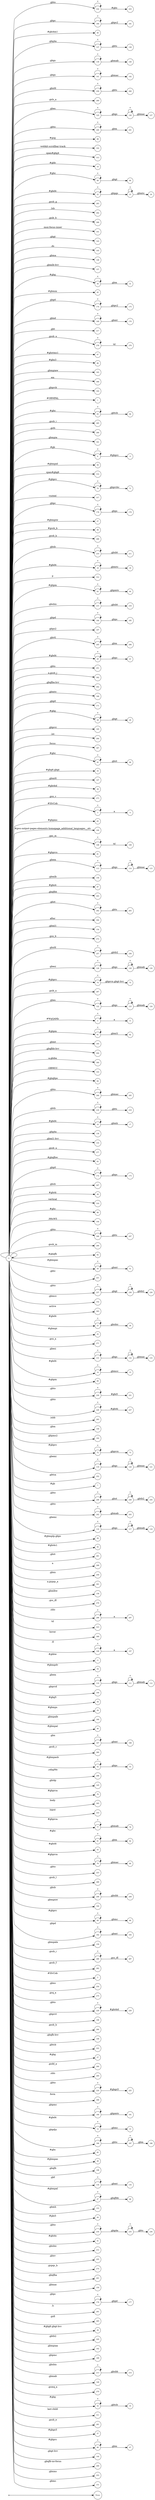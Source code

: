 digraph NFA {
  rankdir=LR;
  node [shape=circle, fontsize=10];
  __start [shape=point, label=""];
  __start -> None;
  130 [label="130"];
  232 [label="232"];
  180 [label="180"];
  40 [label="40"];
  120 [label="120"];
  137 [label="137"];
  139 [label="139"];
  141 [label="141"];
  259 [label="259"];
  269 [label="269"];
  73 [label="73"];
  125 [label="125"];
  243 [label="243"];
  240 [label="240"];
  98 [label="98"];
  102 [label="102"];
  313 [label="313"];
  10 [label="10"];
  89 [label="89"];
  229 [label="229"];
  238 [label="238"];
  22 [label="22"];
  283 [label="283"];
  292 [label="292"];
  268 [label="268"];
  101 [label="101"];
  143 [label="143"];
  105 [label="105"];
  148 [label="148"];
  157 [label="157"];
  94 [label="94"];
  0 [label="0"];
  30 [label="30"];
  45 [label="45"];
  111 [label="111"];
  174 [label="174"];
  140 [label="140"];
  169 [label="169"];
  217 [label="217"];
  278 [label="278"];
  97 [label="97"];
  86 [label="86"];
  163 [label="163"];
  170 [label="170"];
  225 [label="225"];
  306 [label="306"];
  193 [label="193"];
  1 [label="1"];
  93 [label="93"];
  214 [label="214"];
  285 [label="285"];
  266 [label="266"];
  258 [label="258"];
  48 [label="48"];
  161 [label="161"];
  8 [label="8"];
  56 [label="56"];
  118 [label="118"];
  233 [label="233"];
  314 [label="314"];
  70 [label="70"];
  317 [label="317"];
  178 [label="178"];
  64 [label="64"];
  57 [label="57"];
  99 [label="99"];
  288 [label="288"];
  24 [label="24"];
  210 [label="210"];
  18 [label="18"];
  263 [label="263"];
  312 [label="312"];
  63 [label="63"];
  215 [label="215"];
  184 [label="184"];
  197 [label="197"];
  205 [label="205"];
  20 [label="20"];
  185 [label="185"];
  251 [label="251"];
  302 [label="302"];
  202 [label="202"];
  166 [label="166"];
  171 [label="171"];
  28 [label="28"];
  6 [label="6"];
  195 [label="195"];
  294 [label="294"];
  307 [label="307"];
  175 [label="175"];
  53 [label="53"];
  95 [label="95"];
  231 [label="231"];
  235 [label="235"];
  35 [label="35"];
  147 [label="147"];
  17 [label="17"];
  39 [label="39"];
  273 [label="273"];
  3 [label="3"];
  65 [label="65"];
  297 [label="297"];
  100 [label="100"];
  108 [label="108"];
  135 [label="135"];
  81 [label="81"];
  113 [label="113"];
  156 [label="156"];
  71 [label="71"];
  87 [label="87"];
  203 [label="203"];
  262 [label="262"];
  304 [label="304"];
  154 [label="154"];
  272 [label="272"];
  257 [label="257"];
  128 [label="128"];
  78 [label="78"];
  181 [label="181"];
  67 [label="67"];
  123 [label="123"];
  74 [label="74"];
  267 [label="267"];
  122 [label="122"];
  5 [label="5"];
  61 [label="61"];
  165 [label="165"];
  204 [label="204"];
  300 [label="300"];
  103 [label="103"];
  84 [label="84"];
  51 [label="51"];
  244 [label="244"];
  218 [label="218"];
  16 [label="16"];
  206 [label="206"];
  136 [label="136"];
  155 [label="155"];
  277 [label="277"];
  83 [label="83"];
  172 [label="172"];
  207 [label="207"];
  19 [label="19"];
  38 [label="38"];
  183 [label="183"];
  142 [label="142"];
  316 [label="316"];
  88 [label="88"];
  104 [label="104"];
  246 [label="246"];
  124 [label="124"];
  173 [label="173"];
  216 [label="216"];
  290 [label="290"];
  177 [label="177"];
  82 [label="82"];
  50 [label="50"];
  168 [label="168"];
  221 [label="221"];
  237 [label="237"];
  152 [label="152"];
  107 [label="107"];
  303 [label="303"];
  25 [label="25"];
  55 [label="55"];
  249 [label="249"];
  126 [label="126"];
  90 [label="90"];
  271 [label="271"];
  287 [label="287"];
  179 [label="179"];
  131 [label="131"];
  14 [label="14"];
  60 [label="60"];
  80 [label="80"];
  230 [label="230"];
  15 [label="15"];
  226 [label="226"];
  293 [label="293"];
  146 [label="146"];
  21 [label="21"];
  133 [label="133"];
  192 [label="192"];
  72 [label="72"];
  96 [label="96"];
  119 [label="119"];
  132 [label="132"];
  227 [label="227"];
  191 [label="191"];
  252 [label="252"];
  7 [label="7"];
  248 [label="248"];
  29 [label="29"];
  242 [label="242"];
  116 [label="116"];
  115 [label="115"];
  58 [label="58"];
  4 [label="4"];
  42 [label="42"];
  261 [label="261"];
  13 [label="13"];
  299 [label="299"];
  256 [label="256"];
  301 [label="301"];
  127 [label="127"];
  69 [label="69"];
  158 [label="158"];
  276 [label="276"];
  296 [label="296"];
  315 [label="315"];
  309 [label="309"];
  106 [label="106"];
  11 [label="11"];
  54 [label="54"];
  110 [label="110"];
  194 [label="194"];
  34 [label="34"];
  241 [label="241"];
  59 [label="59"];
  160 [label="160"];
  46 [label="46"];
  167 [label="167"];
  280 [label="280"];
  52 [label="52"];
  298 [label="298"];
  145 [label="145"];
  76 [label="76"];
  305 [label="305"];
  310 [label="310"];
  77 [label="77"];
  91 [label="91"];
  43 [label="43"];
  79 [label="79"];
  75 [label="75"];
  223 [label="223"];
  117 [label="117"];
  289 [label="289"];
  208 [label="208"];
  164 [label="164"];
  236 [label="236"];
  68 [label="68"];
  182 [label="182"];
  159 [label="159"];
  260 [label="260"];
  286 [label="286"];
  282 [label="282"];
  2 [label="2"];
  26 [label="26"];
  245 [label="245"];
  23 [label="23"];
  109 [label="109"];
  129 [label="129"];
  211 [label="211"];
  254 [label="254"];
  275 [label="275"];
  92 [label="92"];
  219 [label="219"];
  228 [label="228"];
  196 [label="196"];
  284 [label="284"];
  247 [label="247"];
  112 [label="112"];
  199 [label="199"];
  222 [label="222"];
  27 [label="27"];
  121 [label="121"];
  264 [label="264"];
  295 [label="295"];
  224 [label="224"];
  308 [label="308"];
  190 [label="190"];
  12 [label="12"];
  186 [label="186"];
  85 [label="85"];
  49 [label="49"];
  198 [label="198"];
  134 [label="134"];
  47 [label="47"];
  153 [label="153"];
  44 [label="44"];
  234 [label="234"];
  41 [label="41"];
  62 [label="62"];
  212 [label="212"];
  255 [label="255"];
  274 [label="274"];
  33 [label="33"];
  188 [label="188"];
  201 [label="201"];
  114 [label="114"];
  150 [label="150"];
  176 [label="176"];
  291 [label="291"];
  265 [label="265"];
  36 [label="36"];
  220 [label="220"];
  162 [label="162"];
  189 [label="189"];
  138 [label="138"];
  9 [label="9"];
  213 [label="213"];
  149 [label="149"];
  239 [label="239"];
  31 [label="31"];
  270 [label="270"];
  32 [label="32"];
  311 [label="311"];
  187 [label="187"];
  281 [label="281"];
  37 [label="37"];
  250 [label="250"];
  66 [label="66"];
  144 [label="144"];
  200 [label="200"];
  253 [label="253"];
  279 [label="279"];
  151 [label="151"];
  209 [label="209"];
  { node [shape=doublecircle]; 1 2 4 6 7 9 10 11 13 15 17 19 21 24 26 27 29 31 33 34 35 36 37 38 39 40 41 42 43 44 45 46 48 49 51 53 54 55 56 57 58 59 60 62 64 65 67 69 71 73 75 76 78 80 81 82 83 84 85 86 87 88 90 92 94 96 97 98 99 100 101 102 103 104 105 107 109 112 115 118 121 124 127 130 133 135 136 138 140 142 143 144 145 146 147 148 149 150 151 152 153 154 155 156 157 158 159 160 161 162 163 164 165 166 168 170 171 173 175 177 179 181 183 185 188 189 191 192 193 194 195 196 197 198 199 200 201 202 203 204 206 207 209 211 212 214 216 217 219 220 221 222 223 225 227 229 231 233 236 239 241 243 245 247 250 251 252 253 254 255 256 258 260 261 263 264 265 266 267 268 269 270 271 272 273 274 275 276 277 279 280 281 282 283 284 285 287 288 289 290 291 292 293 294 295 297 298 299 300 301 302 303 304 305 306 307 308 309 310 311 312 313 314 315 316 317 }
  0 -> 0 [label="*"];
  0 -> 1 [label="#GBMPAL"];
  0 -> 2 [label="#SIvCob"];
  0 -> 3 [label="#SIvCob"];
  3 -> 3 [label="*"];
  3 -> 4 [label="a"];
  0 -> 5 [label="#WqQANb"];
  5 -> 5 [label="*"];
  5 -> 6 [label="a"];
  0 -> 7 [label="#gb"];
  0 -> 8 [label="#gb"];
  8 -> 8 [label="*"];
  8 -> 9 [label="#gbprc"];
  0 -> 10 [label="#gbb"];
  0 -> 11 [label="#gbbw"];
  0 -> 12 [label="#gbd4"];
  12 -> 12 [label="*"];
  12 -> 13 [label=".gbmc"];
  0 -> 14 [label="#gbd4"];
  14 -> 14 [label="*"];
  14 -> 15 [label=".gbmcc"];
  0 -> 16 [label="#gbd4"];
  16 -> 16 [label="*"];
  16 -> 17 [label=".gbmh"];
  0 -> 18 [label="#gbd4"];
  18 -> 18 [label="*"];
  18 -> 19 [label=".gbmtc"];
  0 -> 20 [label="#gbd4"];
  20 -> 20 [label="*"];
  20 -> 21 [label=".gbpc"];
  0 -> 22 [label="#gbd4"];
  22 -> 22 [label="*"];
  22 -> 23 [label=".gbpgs"];
  23 -> 23 [label="*"];
  23 -> 24 [label=".gbmtc"];
  0 -> 25 [label="#gbd4"];
  25 -> 25 [label="*"];
  25 -> 26 [label=".gbsbic"];
  0 -> 27 [label="#gbg"];
  0 -> 28 [label="#gbg"];
  28 -> 28 [label="*"];
  28 -> 29 [label=".gbgt"];
  0 -> 30 [label="#gbg"];
  30 -> 30 [label="*"];
  30 -> 31 [label=".gbm"];
  0 -> 32 [label="#gbg"];
  32 -> 32 [label="*"];
  32 -> 33 [label=".gbtcb"];
  0 -> 34 [label="#gbg5"];
  0 -> 35 [label="#gbg6.gbgt"];
  0 -> 36 [label="#gbg6.gbgt-hvr"];
  0 -> 37 [label="#gbgs5"];
  0 -> 38 [label="#gbi4i"];
  0 -> 39 [label="#gbi4id"];
  0 -> 40 [label="#gbi4m1"];
  0 -> 41 [label="#gbi4s"];
  0 -> 42 [label="#gbi4s1"];
  0 -> 43 [label="#gbi4t"];
  0 -> 44 [label="#gbi5"];
  0 -> 45 [label="#gbmm"];
  0 -> 46 [label="#gbmpal"];
  0 -> 47 [label="#gbmpal"];
  47 -> 47 [label="*"];
  47 -> 48 [label=".gbqfbb"];
  0 -> 49 [label="#gbmpas"];
  0 -> 50 [label="#gbmpas"];
  50 -> 50 [label="*"];
  50 -> 51 [label=".gbmt"];
  0 -> 52 [label="#gbmpasb"];
  52 -> 52 [label="*"];
  52 -> 53 [label=".gbps"];
  0 -> 54 [label="#gbmpdv"];
  0 -> 55 [label="#gbmpi"];
  0 -> 56 [label="#gbmpid"];
  0 -> 57 [label="#gbmpiw"];
  0 -> 58 [label="#gbmplp.gbps"];
  0 -> 59 [label="#gbmps"];
  0 -> 60 [label="#gbpm"];
  0 -> 61 [label="#gbpm"];
  61 -> 61 [label="*"];
  61 -> 62 [label=".gbml1"];
  0 -> 63 [label="#gbpm"];
  63 -> 63 [label="*"];
  63 -> 64 [label=".gbpmtc"];
  0 -> 65 [label="#gbpms"];
  0 -> 66 [label="#gbprc"];
  66 -> 66 [label="*"];
  66 -> 67 [label=".gbm"];
  0 -> 68 [label="#gbprc"];
  68 -> 68 [label="*"];
  68 -> 69 [label=".gbmc"];
  0 -> 70 [label="#gbprc"];
  70 -> 70 [label="*"];
  70 -> 71 [label=".gbprcbc"];
  0 -> 72 [label="#gbprc"];
  72 -> 72 [label="*"];
  72 -> 73 [label=".gbprcx"];
  0 -> 74 [label="#gbprc"];
  74 -> 74 [label="*"];
  74 -> 75 [label=".gbprcx.gbgt-hvr"];
  0 -> 76 [label="#gbprca"];
  0 -> 77 [label="#gbprca"];
  77 -> 77 [label="*"];
  77 -> 78 [label=".gbmab"];
  0 -> 79 [label="#gbprca"];
  79 -> 79 [label="*"];
  79 -> 80 [label=".gbmac"];
  0 -> 81 [label="#gbprcs"];
  0 -> 82 [label="#gbqfb"];
  0 -> 83 [label="#gbqfbw"];
  0 -> 84 [label="#gbqfqw"];
  0 -> 85 [label="#gbs"];
  0 -> 86 [label="#gbx3"];
  0 -> 87 [label="#gbx4"];
  0 -> 88 [label="#gbz"];
  0 -> 89 [label="#gbz"];
  89 -> 89 [label="*"];
  89 -> 90 [label=".gbgt"];
  0 -> 91 [label="#gbz"];
  91 -> 91 [label="*"];
  91 -> 92 [label=".gbm"];
  0 -> 93 [label="#gbz"];
  93 -> 93 [label="*"];
  93 -> 94 [label=".gbtcb"];
  0 -> 95 [label="#gbz"];
  95 -> 95 [label="*"];
  95 -> 96 [label=".gbzt"];
  0 -> 97 [label="#gbztms1"];
  0 -> 98 [label="#gog"];
  0 -> 99 [label="#gssb_b"];
  0 -> 100 [label="#gws-output-pages-elements-homepage_additional_languages__als"];
  0 -> 101 [label="-moz-focus-inner"];
  0 -> 102 [label="-webkit-scrollbar-track"];
  0 -> 103 [label=".GBMCC"];
  0 -> 104 [label=".H6sW5"];
  0 -> 105 [label=".ds"];
  0 -> 106 [label=".fl"];
  106 -> 106 [label="*"];
  106 -> 107 [label="a"];
  0 -> 108 [label=".gac_m"];
  108 -> 108 [label="*"];
  108 -> 109 [label="td"];
  0 -> 110 [label=".gbem"];
  110 -> 110 [label="*"];
  110 -> 111 [label=".gbgs"];
  111 -> 111 [label="*"];
  111 -> 112 [label=".gbmab"];
  0 -> 113 [label=".gbem"];
  113 -> 113 [label="*"];
  113 -> 114 [label=".gbgs"];
  114 -> 114 [label="*"];
  114 -> 115 [label=".gbmac"];
  0 -> 116 [label=".gbemi"];
  116 -> 116 [label="*"];
  116 -> 117 [label=".gbgs"];
  117 -> 117 [label="*"];
  117 -> 118 [label=".gbmab"];
  0 -> 119 [label=".gbemi"];
  119 -> 119 [label="*"];
  119 -> 120 [label=".gbgs"];
  120 -> 120 [label="*"];
  120 -> 121 [label=".gbmac"];
  0 -> 122 [label=".gbes"];
  122 -> 122 [label="*"];
  122 -> 123 [label=".gbgs"];
  123 -> 123 [label="*"];
  123 -> 124 [label=".gbmab"];
  0 -> 125 [label=".gbes"];
  125 -> 125 [label="*"];
  125 -> 126 [label=".gbgs"];
  126 -> 126 [label="*"];
  126 -> 127 [label=".gbmac"];
  0 -> 128 [label=".gbesi"];
  128 -> 128 [label="*"];
  128 -> 129 [label=".gbgs"];
  129 -> 129 [label="*"];
  129 -> 130 [label=".gbmab"];
  0 -> 131 [label=".gbesi"];
  131 -> 131 [label="*"];
  131 -> 132 [label=".gbgs"];
  132 -> 132 [label="*"];
  132 -> 133 [label=".gbmac"];
  0 -> 134 [label=".gbf"];
  134 -> 134 [label="*"];
  134 -> 135 [label=".gbmt"];
  0 -> 136 [label=".gbg4a"];
  0 -> 137 [label=".gbg4a"];
  137 -> 137 [label="*"];
  137 -> 138 [label=".gbts"];
  0 -> 139 [label=".gbgs"];
  139 -> 139 [label="*"];
  139 -> 140 [label=".gbmab"];
  0 -> 141 [label=".gbgs"];
  141 -> 141 [label="*"];
  141 -> 142 [label=".gbmac"];
  0 -> 143 [label=".gbgt"];
  0 -> 144 [label=".gbgt-hvr"];
  0 -> 145 [label=".gbi4p"];
  0 -> 146 [label=".gbm"];
  0 -> 147 [label=".gbm0l"];
  0 -> 148 [label=".gbma"];
  0 -> 149 [label=".gbmab"];
  0 -> 150 [label=".gbmac"];
  0 -> 151 [label=".gbmc"];
  0 -> 152 [label=".gbmcc"];
  0 -> 153 [label=".gbmh"];
  0 -> 154 [label=".gbml1"];
  0 -> 155 [label=".gbml1-hvr"];
  0 -> 156 [label=".gbmlb"];
  0 -> 157 [label=".gbmlb-hvr"];
  0 -> 158 [label=".gbmlbw"];
  0 -> 159 [label=".gbmpala"];
  0 -> 160 [label=".gbmpalb"];
  0 -> 161 [label=".gbmpia"];
  0 -> 162 [label=".gbmpiaa"];
  0 -> 163 [label=".gbmpiaw"];
  0 -> 164 [label=".gbmpnw"];
  0 -> 165 [label=".gbmt"];
  0 -> 166 [label=".gbmtc"];
  0 -> 167 [label=".gbn"];
  167 -> 167 [label="*"];
  167 -> 168 [label=".gbmt"];
  0 -> 169 [label=".gbnd"];
  169 -> 169 [label="*"];
  169 -> 170 [label=".gbmt"];
  0 -> 171 [label=".gbp0"];
  0 -> 172 [label=".gbp0"];
  172 -> 172 [label="*"];
  172 -> 173 [label=".gbps"];
  0 -> 174 [label=".gbp0"];
  174 -> 174 [label="*"];
  174 -> 175 [label=".gbps2"];
  0 -> 176 [label=".gbpc"];
  176 -> 176 [label="*"];
  176 -> 177 [label=".gbpd"];
  0 -> 178 [label=".gbpc"];
  178 -> 178 [label="*"];
  178 -> 179 [label=".gbps"];
  0 -> 180 [label=".gbpc"];
  180 -> 180 [label="*"];
  180 -> 181 [label=".gbps2"];
  0 -> 182 [label=".gbpd"];
  182 -> 182 [label="*"];
  182 -> 183 [label=".gbmt"];
  0 -> 184 [label=".gbpd"];
  184 -> 184 [label="*"];
  184 -> 185 [label=".gbps"];
  0 -> 186 [label=".gbpdjs"];
  186 -> 186 [label="*"];
  186 -> 187 [label=".gbto"];
  187 -> 187 [label="*"];
  187 -> 188 [label=".gbm"];
  0 -> 189 [label=".gbpmc"];
  0 -> 190 [label=".gbpmc"];
  190 -> 190 [label="*"];
  190 -> 191 [label=".gbpmtc"];
  0 -> 192 [label=".gbpms2"];
  0 -> 193 [label=".gbprcb"];
  0 -> 194 [label=".gbprcd"];
  0 -> 195 [label=".gbprci"];
  0 -> 196 [label=".gbprct"];
  0 -> 197 [label=".gbps2"];
  0 -> 198 [label=".gbqfb"];
  0 -> 199 [label=".gbqfb-hvr"];
  0 -> 200 [label=".gbqfb-no-focus"];
  0 -> 201 [label=".gbqfba"];
  0 -> 202 [label=".gbqfba-hvr"];
  0 -> 203 [label=".gbqfbb"];
  0 -> 204 [label=".gbqfbb-hvr"];
  0 -> 205 [label=".gbrtl"];
  205 -> 205 [label="*"];
  205 -> 206 [label=".gbm"];
  0 -> 207 [label=".gbsb"];
  0 -> 208 [label=".gbsb"];
  208 -> 208 [label="*"];
  208 -> 209 [label=".gbsbb"];
  0 -> 210 [label=".gbsb"];
  210 -> 210 [label="*"];
  210 -> 211 [label=".gbsbt"];
  0 -> 212 [label=".gbsbic"];
  0 -> 213 [label=".gbsbis"];
  213 -> 213 [label="*"];
  213 -> 214 [label=".gbsbb"];
  0 -> 215 [label=".gbsbis"];
  215 -> 215 [label="*"];
  215 -> 216 [label=".gbsbt"];
  0 -> 217 [label=".gbt"];
  0 -> 218 [label=".gbtb"];
  218 -> 218 [label="*"];
  218 -> 219 [label=".gbts"];
  0 -> 220 [label=".gbtb2"];
  0 -> 221 [label=".gbtc"];
  0 -> 222 [label=".gbtcb"];
  0 -> 223 [label=".gbto"];
  0 -> 224 [label=".gbto"];
  224 -> 224 [label="*"];
  224 -> 225 [label="#gbgs5"];
  0 -> 226 [label=".gbto"];
  226 -> 226 [label="*"];
  226 -> 227 [label="#gbi4i"];
  0 -> 228 [label=".gbto"];
  228 -> 228 [label="*"];
  228 -> 229 [label="#gbi4id"];
  0 -> 230 [label=".gbto"];
  230 -> 230 [label="*"];
  230 -> 231 [label="#gbi5"];
  0 -> 232 [label=".gbto"];
  232 -> 232 [label="*"];
  232 -> 233 [label="#gbs"];
  0 -> 234 [label=".gbto"];
  234 -> 234 [label="*"];
  234 -> 235 [label=".gbg4a"];
  235 -> 235 [label="*"];
  235 -> 236 [label=".gbts"];
  0 -> 237 [label=".gbto"];
  237 -> 237 [label="*"];
  237 -> 238 [label=".gbgt"];
  238 -> 238 [label="*"];
  238 -> 239 [label=".gbtb2"];
  0 -> 240 [label=".gbto"];
  240 -> 240 [label="*"];
  240 -> 241 [label=".gbm"];
  0 -> 242 [label=".gbto"];
  242 -> 242 [label="*"];
  242 -> 243 [label=".gbmab"];
  0 -> 244 [label=".gbto"];
  244 -> 244 [label="*"];
  244 -> 245 [label=".gbmac"];
  0 -> 246 [label=".gbto"];
  246 -> 246 [label="*"];
  246 -> 247 [label=".gbts"];
  0 -> 248 [label=".gbto"];
  248 -> 248 [label="*"];
  248 -> 249 [label=".gbzt"];
  249 -> 249 [label="*"];
  249 -> 250 [label=".gbtb2"];
  0 -> 251 [label=".gbts"];
  0 -> 252 [label=".gbtsa"];
  0 -> 253 [label=".gbxms"];
  0 -> 254 [label=".gbxo"];
  0 -> 255 [label=".gbxv"];
  0 -> 256 [label=".gbxx"];
  0 -> 257 [label=".gbz0l"];
  257 -> 257 [label="*"];
  257 -> 258 [label=".gbtb2"];
  0 -> 259 [label=".gbz0l"];
  259 -> 259 [label="*"];
  259 -> 260 [label=".gbts"];
  0 -> 261 [label=".gbzt"];
  0 -> 262 [label=".gbzt"];
  262 -> 262 [label="*"];
  262 -> 263 [label=".gbts"];
  0 -> 264 [label=".gsdd_a"];
  0 -> 265 [label=".gsfi"];
  0 -> 266 [label=".gsfs"];
  0 -> 267 [label=".gsib_a"];
  0 -> 268 [label=".gsib_b"];
  0 -> 269 [label=".gsls_a"];
  0 -> 270 [label=".gsmq_a"];
  0 -> 271 [label=".gsn_a"];
  0 -> 272 [label=".gsn_b"];
  0 -> 273 [label=".gsn_c"];
  0 -> 274 [label=".gspqs_b"];
  0 -> 275 [label=".gsq_a"];
  0 -> 276 [label=".gss_ifl"];
  0 -> 277 [label=".gssb_a"];
  0 -> 278 [label=".gssb_a"];
  278 -> 278 [label="*"];
  278 -> 279 [label="td"];
  0 -> 280 [label=".gssb_c"];
  0 -> 281 [label=".gssb_e"];
  0 -> 282 [label=".gssb_f"];
  0 -> 283 [label=".gssb_g"];
  0 -> 284 [label=".gssb_h"];
  0 -> 285 [label=".gssb_i"];
  0 -> 286 [label=".gssb_i"];
  286 -> 286 [label="*"];
  286 -> 287 [label=".gss_ifl"];
  0 -> 288 [label=".gssb_k"];
  0 -> 289 [label=".gssb_l"];
  0 -> 290 [label=".gssb_m"];
  0 -> 291 [label=".h"];
  0 -> 292 [label=".lsb"];
  0 -> 293 [label=".lsbb"];
  0 -> 294 [label=".lst"];
  0 -> 295 [label=".sblc"];
  0 -> 296 [label=".sblc"];
  296 -> 296 [label="*"];
  296 -> 297 [label="a"];
  0 -> 298 [label=".z4hgWe"];
  0 -> 299 [label="a"];
  0 -> 300 [label="a.gbiba"];
  0 -> 301 [label="a.gspqs_a"];
  0 -> 302 [label="a.gssb_j"];
  0 -> 303 [label="active"];
  0 -> 304 [label="after"];
  0 -> 305 [label="body"];
  0 -> 306 [label="em"];
  0 -> 307 [label="focus"];
  0 -> 308 [label="form"];
  0 -> 309 [label="hover"];
  0 -> 310 [label="input"];
  0 -> 311 [label="last-child"];
  0 -> 312 [label="p"];
  0 -> 313 [label="span#gbg4"];
  0 -> 314 [label="span#gbg6"];
  0 -> 315 [label="td"];
  0 -> 316 [label="vertical"];
  0 -> 317 [label="visited"];
}
